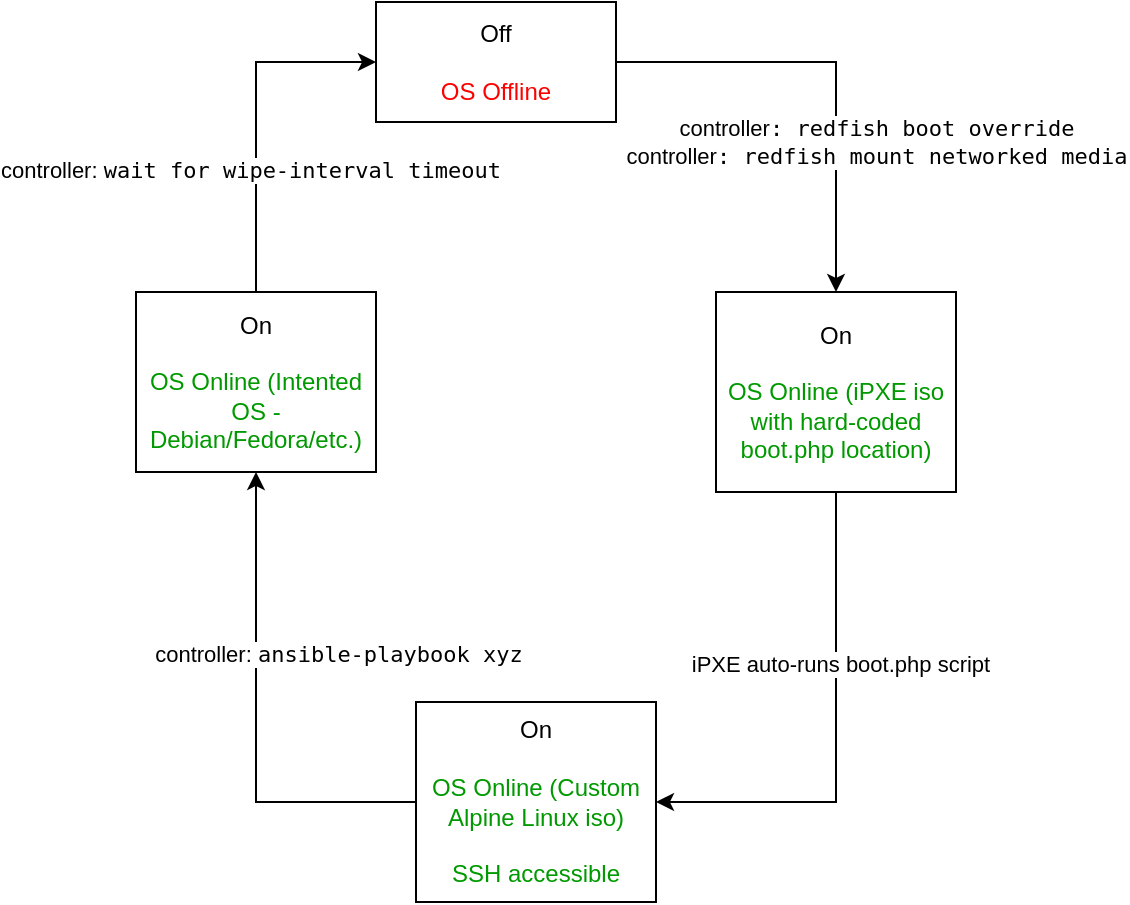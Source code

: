 <mxfile version="26.2.8">
  <diagram name="Page-1" id="zE7GavBk4X5OBm_243wR">
    <mxGraphModel dx="1049" dy="1689" grid="1" gridSize="10" guides="1" tooltips="1" connect="1" arrows="1" fold="1" page="0" pageScale="1" pageWidth="850" pageHeight="1100" math="0" shadow="0">
      <root>
        <mxCell id="0" />
        <mxCell id="1" parent="0" />
        <mxCell id="PdlrdI1TMCMrv77BaEMr-3" style="edgeStyle=orthogonalEdgeStyle;rounded=0;orthogonalLoop=1;jettySize=auto;html=1;exitX=1;exitY=0.5;exitDx=0;exitDy=0;entryX=0.5;entryY=0;entryDx=0;entryDy=0;" parent="1" source="PdlrdI1TMCMrv77BaEMr-1" target="PdlrdI1TMCMrv77BaEMr-2" edge="1">
          <mxGeometry relative="1" as="geometry" />
        </mxCell>
        <mxCell id="PdlrdI1TMCMrv77BaEMr-4" value="&lt;div&gt;&lt;font face=&quot;Helvetica&quot;&gt;controller&lt;/font&gt;&lt;font face=&quot;monospace&quot;&gt;: redfish boot override&lt;/font&gt;&lt;/div&gt;&lt;div&gt;&lt;font face=&quot;Helvetica&quot;&gt;controller&lt;/font&gt;&lt;font face=&quot;monospace&quot;&gt;: redfish mount networked media&lt;/font&gt;&lt;/div&gt;" style="edgeLabel;html=1;align=center;verticalAlign=middle;resizable=0;points=[];" parent="PdlrdI1TMCMrv77BaEMr-3" vertex="1" connectable="0">
          <mxGeometry x="-0.305" relative="1" as="geometry">
            <mxPoint x="52" y="40" as="offset" />
          </mxGeometry>
        </mxCell>
        <mxCell id="PdlrdI1TMCMrv77BaEMr-1" value="&lt;div&gt;Off&lt;/div&gt;&lt;div&gt;&lt;br&gt;&lt;/div&gt;&lt;div&gt;&lt;span style=&quot;color: rgb(255, 0, 0);&quot;&gt;OS Offline&lt;/span&gt;&lt;/div&gt;" style="rounded=0;whiteSpace=wrap;html=1;" parent="1" vertex="1">
          <mxGeometry x="380" y="-530" width="120" height="60" as="geometry" />
        </mxCell>
        <mxCell id="PdlrdI1TMCMrv77BaEMr-7" style="edgeStyle=orthogonalEdgeStyle;rounded=0;orthogonalLoop=1;jettySize=auto;html=1;exitX=0.5;exitY=1;exitDx=0;exitDy=0;entryX=1;entryY=0.5;entryDx=0;entryDy=0;" parent="1" source="PdlrdI1TMCMrv77BaEMr-2" target="PdlrdI1TMCMrv77BaEMr-5" edge="1">
          <mxGeometry relative="1" as="geometry" />
        </mxCell>
        <mxCell id="PdlrdI1TMCMrv77BaEMr-8" value="iPXE auto-runs boot.php script" style="edgeLabel;html=1;align=center;verticalAlign=middle;resizable=0;points=[];" parent="PdlrdI1TMCMrv77BaEMr-7" vertex="1" connectable="0">
          <mxGeometry x="-0.304" y="2" relative="1" as="geometry">
            <mxPoint as="offset" />
          </mxGeometry>
        </mxCell>
        <mxCell id="PdlrdI1TMCMrv77BaEMr-2" value="&lt;div&gt;On&lt;/div&gt;&lt;div&gt;&lt;br&gt;&lt;/div&gt;&lt;div&gt;&lt;span style=&quot;color: rgb(0, 153, 0);&quot;&gt;OS Online (iPXE iso with hard-coded boot.php location)&lt;/span&gt;&lt;/div&gt;" style="whiteSpace=wrap;html=1;" parent="1" vertex="1">
          <mxGeometry x="550" y="-385" width="120" height="100" as="geometry" />
        </mxCell>
        <mxCell id="PdlrdI1TMCMrv77BaEMr-11" style="edgeStyle=orthogonalEdgeStyle;rounded=0;orthogonalLoop=1;jettySize=auto;html=1;entryX=0.5;entryY=1;entryDx=0;entryDy=0;" parent="1" source="PdlrdI1TMCMrv77BaEMr-5" target="PdlrdI1TMCMrv77BaEMr-9" edge="1">
          <mxGeometry relative="1" as="geometry" />
        </mxCell>
        <mxCell id="PdlrdI1TMCMrv77BaEMr-12" value="controller: &lt;font face=&quot;monospace&quot;&gt;ansible-playbook xyz&lt;/font&gt;" style="edgeLabel;html=1;align=center;verticalAlign=middle;resizable=0;points=[];" parent="PdlrdI1TMCMrv77BaEMr-11" vertex="1" connectable="0">
          <mxGeometry x="0.427" y="-1" relative="1" as="geometry">
            <mxPoint x="40" y="21" as="offset" />
          </mxGeometry>
        </mxCell>
        <mxCell id="PdlrdI1TMCMrv77BaEMr-5" value="&lt;div&gt;On&lt;/div&gt;&lt;div&gt;&lt;br&gt;&lt;/div&gt;&lt;div&gt;&lt;span style=&quot;color: rgb(0, 153, 0);&quot;&gt;OS Online (Custom Alpine Linux iso)&lt;/span&gt;&lt;/div&gt;&lt;div&gt;&lt;span style=&quot;color: rgb(0, 153, 0);&quot;&gt;&lt;br&gt;&lt;/span&gt;&lt;/div&gt;&lt;div&gt;&lt;span style=&quot;color: rgb(0, 153, 0);&quot;&gt;SSH accessible&lt;/span&gt;&lt;/div&gt;" style="whiteSpace=wrap;html=1;" parent="1" vertex="1">
          <mxGeometry x="400" y="-180" width="120" height="100" as="geometry" />
        </mxCell>
        <mxCell id="PdlrdI1TMCMrv77BaEMr-17" style="edgeStyle=orthogonalEdgeStyle;rounded=0;orthogonalLoop=1;jettySize=auto;html=1;entryX=0;entryY=0.5;entryDx=0;entryDy=0;" parent="1" source="PdlrdI1TMCMrv77BaEMr-9" target="PdlrdI1TMCMrv77BaEMr-1" edge="1">
          <mxGeometry relative="1" as="geometry" />
        </mxCell>
        <mxCell id="PdlrdI1TMCMrv77BaEMr-18" value="controller: &lt;font face=&quot;monospace&quot;&gt;wait for wipe-interval timeout&lt;/font&gt;" style="edgeLabel;html=1;align=center;verticalAlign=middle;resizable=0;points=[];" parent="PdlrdI1TMCMrv77BaEMr-17" vertex="1" connectable="0">
          <mxGeometry x="-0.297" y="3" relative="1" as="geometry">
            <mxPoint as="offset" />
          </mxGeometry>
        </mxCell>
        <mxCell id="PdlrdI1TMCMrv77BaEMr-9" value="&lt;div&gt;On&lt;/div&gt;&lt;div&gt;&lt;br&gt;&lt;/div&gt;&lt;div&gt;&lt;span style=&quot;color: rgb(0, 153, 0);&quot;&gt;OS Online (Intented OS - Debian/Fedora/etc.)&lt;/span&gt;&lt;/div&gt;" style="whiteSpace=wrap;html=1;" parent="1" vertex="1">
          <mxGeometry x="260" y="-385" width="120" height="90" as="geometry" />
        </mxCell>
      </root>
    </mxGraphModel>
  </diagram>
</mxfile>
